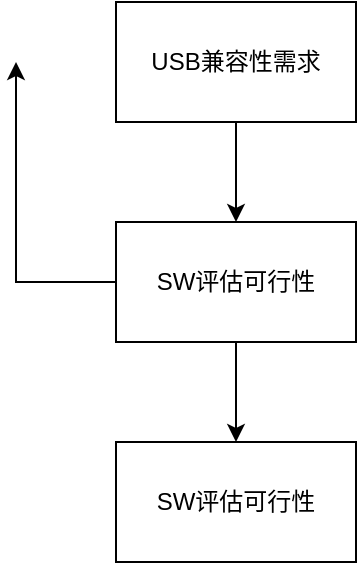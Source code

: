 <mxfile version="20.8.1" type="github">
  <diagram id="Con1T22eHVNJqCQr2k7E" name="第 1 页">
    <mxGraphModel dx="875" dy="458" grid="1" gridSize="10" guides="1" tooltips="1" connect="1" arrows="1" fold="1" page="1" pageScale="1" pageWidth="827" pageHeight="1169" math="0" shadow="0">
      <root>
        <mxCell id="0" />
        <mxCell id="1" parent="0" />
        <mxCell id="adnNyEh4-D5oAyP5F37u-5" value="" style="edgeStyle=orthogonalEdgeStyle;rounded=0;orthogonalLoop=1;jettySize=auto;html=1;" edge="1" parent="1" source="adnNyEh4-D5oAyP5F37u-1" target="adnNyEh4-D5oAyP5F37u-2">
          <mxGeometry relative="1" as="geometry" />
        </mxCell>
        <mxCell id="adnNyEh4-D5oAyP5F37u-1" value="USB兼容性需求" style="rounded=0;whiteSpace=wrap;html=1;" vertex="1" parent="1">
          <mxGeometry x="90" y="110" width="120" height="60" as="geometry" />
        </mxCell>
        <mxCell id="adnNyEh4-D5oAyP5F37u-6" value="" style="edgeStyle=orthogonalEdgeStyle;rounded=0;orthogonalLoop=1;jettySize=auto;html=1;" edge="1" parent="1" source="adnNyEh4-D5oAyP5F37u-2" target="adnNyEh4-D5oAyP5F37u-3">
          <mxGeometry relative="1" as="geometry" />
        </mxCell>
        <mxCell id="adnNyEh4-D5oAyP5F37u-2" value="SW评估可行性" style="rounded=0;whiteSpace=wrap;html=1;" vertex="1" parent="1">
          <mxGeometry x="90" y="220" width="120" height="60" as="geometry" />
        </mxCell>
        <mxCell id="adnNyEh4-D5oAyP5F37u-3" value="SW评估可行性" style="rounded=0;whiteSpace=wrap;html=1;" vertex="1" parent="1">
          <mxGeometry x="90" y="330" width="120" height="60" as="geometry" />
        </mxCell>
        <mxCell id="adnNyEh4-D5oAyP5F37u-8" value="" style="endArrow=classic;html=1;rounded=0;exitX=0;exitY=0.5;exitDx=0;exitDy=0;" edge="1" parent="1" source="adnNyEh4-D5oAyP5F37u-2">
          <mxGeometry width="50" height="50" relative="1" as="geometry">
            <mxPoint x="350" y="290" as="sourcePoint" />
            <mxPoint x="40" y="140" as="targetPoint" />
            <Array as="points">
              <mxPoint x="40" y="250" />
            </Array>
          </mxGeometry>
        </mxCell>
      </root>
    </mxGraphModel>
  </diagram>
</mxfile>
